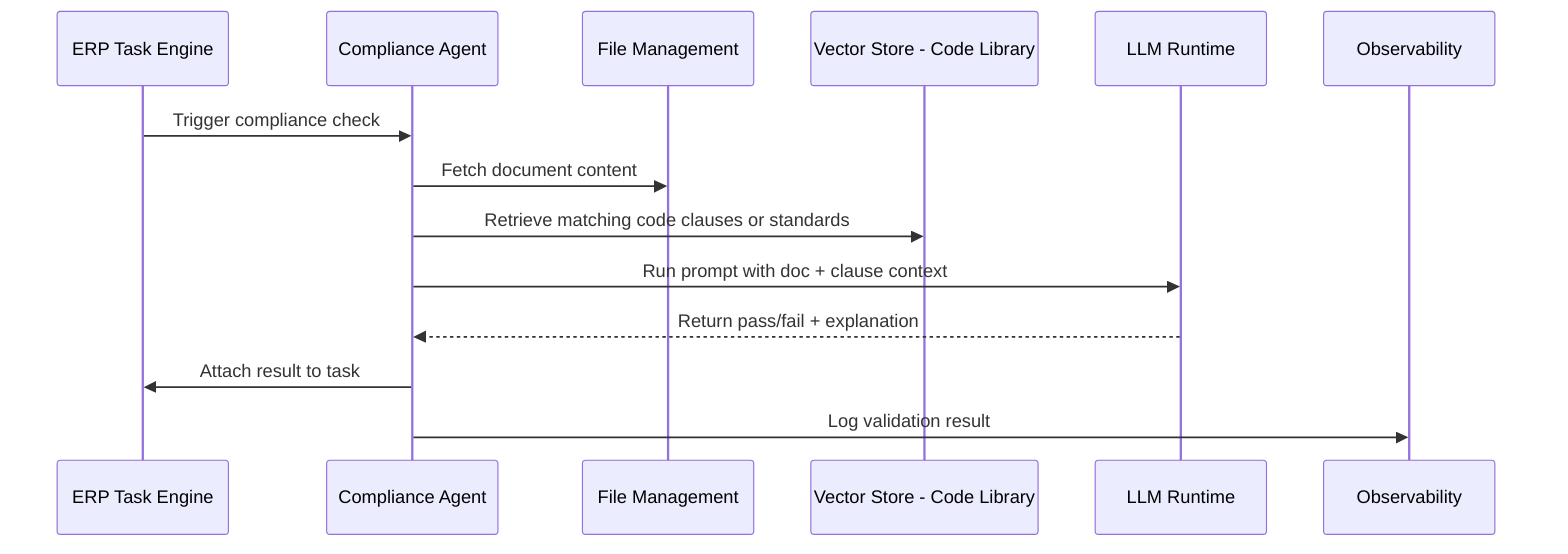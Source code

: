 sequenceDiagram
    participant ERP as ERP Task Engine
    participant AGENT as Compliance Agent
    participant FILE as File Management
    participant VECTOR as Vector Store - Code Library
    participant LLM as LLM Runtime
    participant OBS as Observability

    ERP->>AGENT: Trigger compliance check
    AGENT->>FILE: Fetch document content
    AGENT->>VECTOR: Retrieve matching code clauses or standards
    AGENT->>LLM: Run prompt with doc + clause context
    LLM-->>AGENT: Return pass/fail + explanation
    AGENT->>ERP: Attach result to task
    AGENT->>OBS: Log validation result